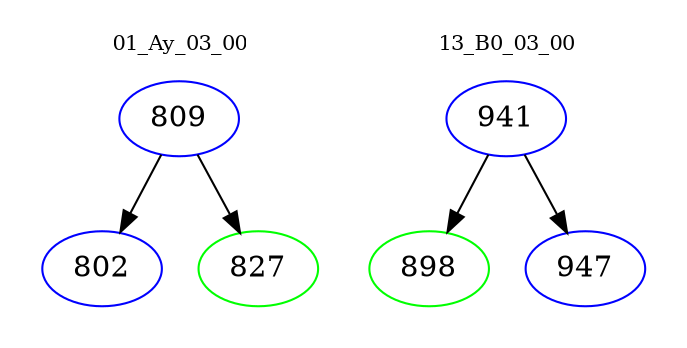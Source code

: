digraph{
subgraph cluster_0 {
color = white
label = "01_Ay_03_00";
fontsize=10;
T0_809 [label="809", color="blue"]
T0_809 -> T0_802 [color="black"]
T0_802 [label="802", color="blue"]
T0_809 -> T0_827 [color="black"]
T0_827 [label="827", color="green"]
}
subgraph cluster_1 {
color = white
label = "13_B0_03_00";
fontsize=10;
T1_941 [label="941", color="blue"]
T1_941 -> T1_898 [color="black"]
T1_898 [label="898", color="green"]
T1_941 -> T1_947 [color="black"]
T1_947 [label="947", color="blue"]
}
}

